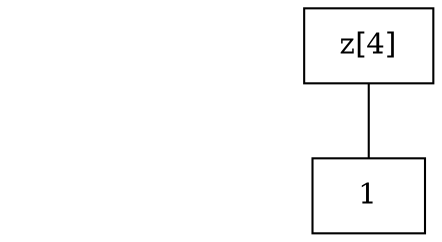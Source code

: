 digraph "DD" {
size = "7.5,10"
center = true;
edge [dir = none];
{ node [shape = plaintext];
  edge [style = invis];
  "CONST NODES" [style = invis];
"CONST NODES"; 
}
{ rank = same; node [shape = box]; edge [style = invis];
"  z[4]  "; }
{ rank = same; "CONST NODES";
{ node [shape = box]; "(nil)";
}
}
"  z[4]  " -> "(nil)" [style = solid];
"(nil)" [label = "1"];
}
